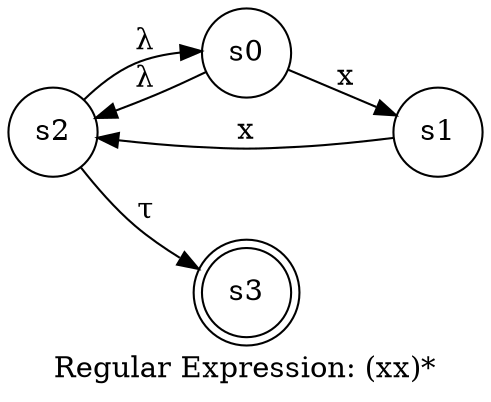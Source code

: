 digraph finite_state_machine {
	label="Regular Expression: (xx)*";
	rankdir=LR;
	size="8,5"
	node [shape = doublecircle]; s3;
	node [shape = circle];
	s0 -> s1 [ label = "x" ];
	s0 -> s2 [ label = "λ" ];
	s1 -> s2 [ label = "x" ];
	s2 -> s0 [ label = "λ" ];
	s2 -> s3 [ label = "τ" ];
}
